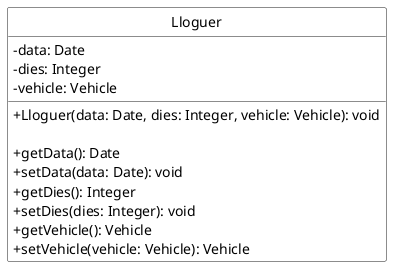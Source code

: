 @startuml
    skinparam classAttributeIconSize 0
    skinparam class {
        BackgroundColor #ffffff
        ArrowColor #0000FF
    }

    hide circle

    Class Lloguer {
        - data: Date
        - dies: Integer
        - vehicle: Vehicle
        
        + Lloguer(data: Date, dies: Integer, vehicle: Vehicle): void
        
        + getData(): Date
        + setData(data: Date): void
        + getDies(): Integer
        + setDies(dies: Integer): void
        + getVehicle(): Vehicle
        + setVehicle(vehicle: Vehicle): Vehicle
    }
@enduml